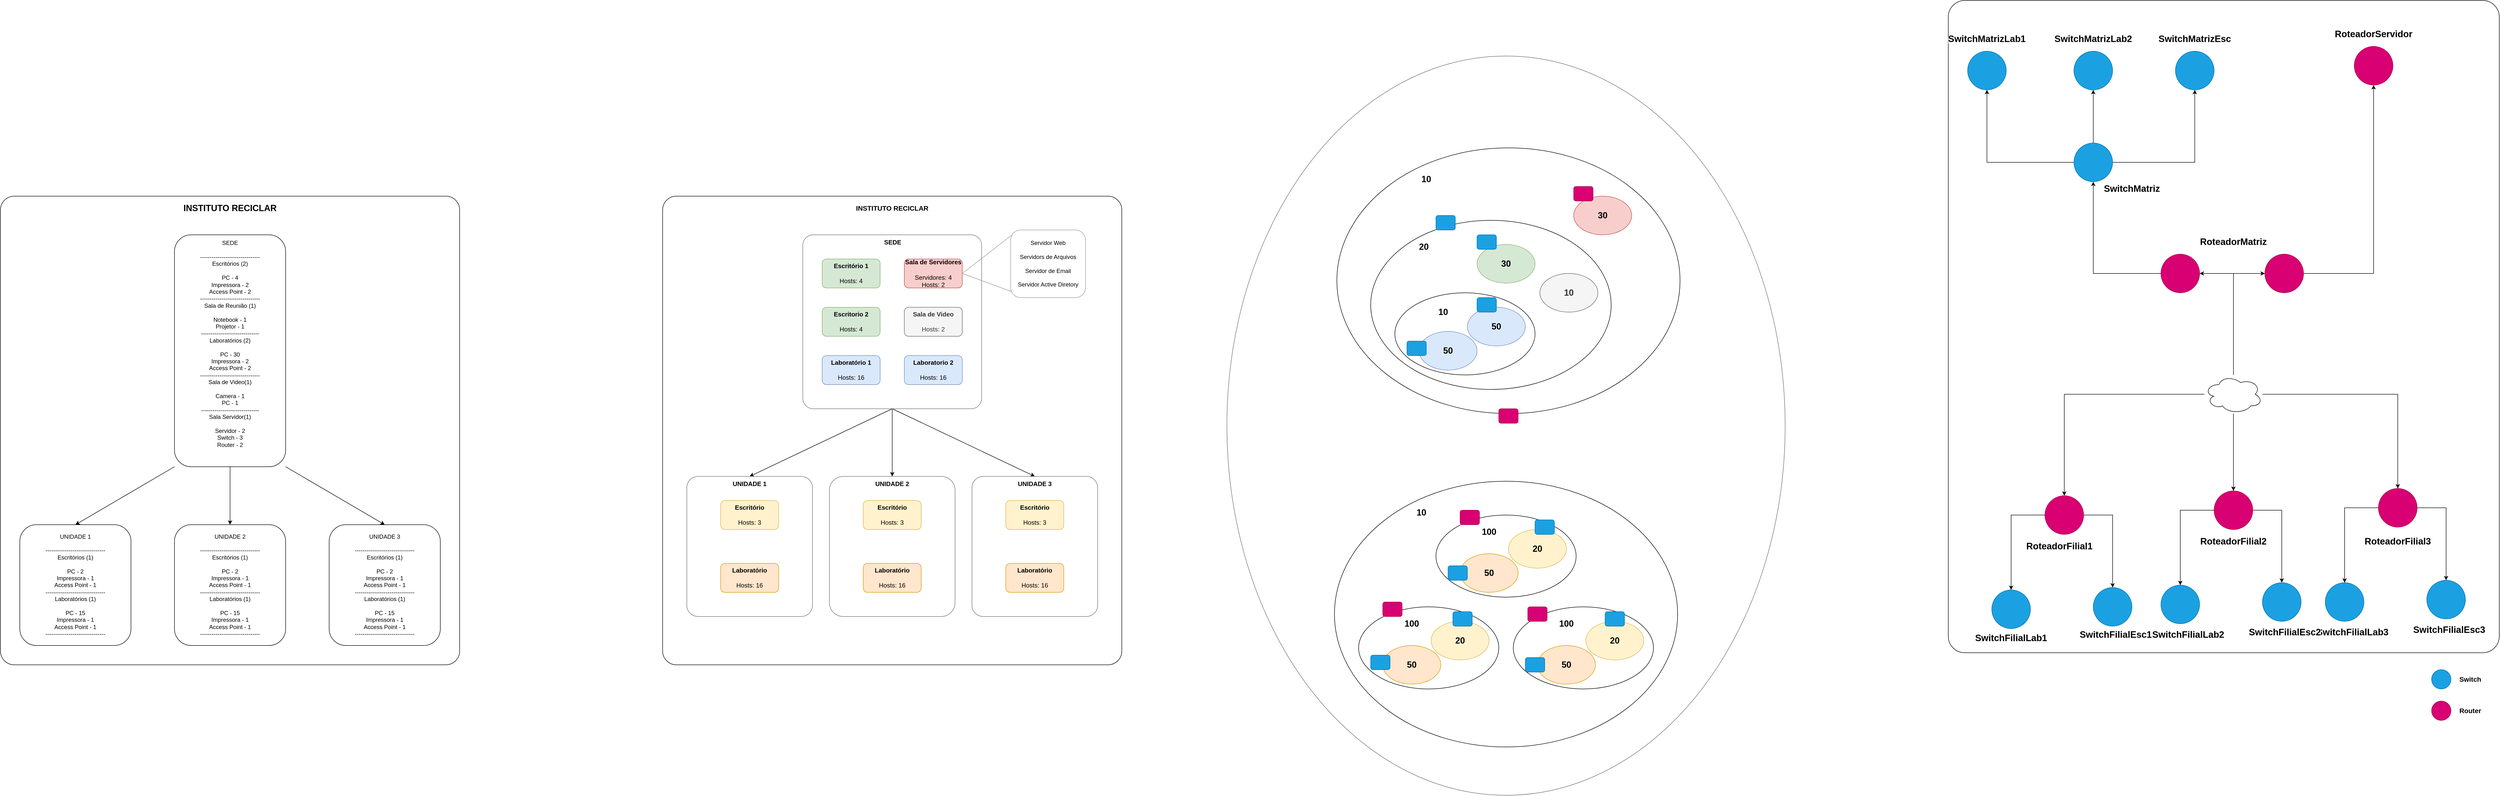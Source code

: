 <mxfile version="24.0.0" type="github">
  <diagram name="Page-1" id="ydfIUNK_gMVmEbcDhQVD">
    <mxGraphModel dx="2830" dy="2940" grid="1" gridSize="10" guides="1" tooltips="1" connect="1" arrows="1" fold="1" page="1" pageScale="1" pageWidth="850" pageHeight="1100" math="0" shadow="0">
      <root>
        <mxCell id="0" />
        <mxCell id="1" parent="0" />
        <mxCell id="fxwuEi95QCL5PJLkfZy1-147" value="" style="rounded=1;whiteSpace=wrap;html=1;gradientColor=default;fillColor=none;arcSize=3;glass=0;shadow=0;fontSize=13;" parent="1" vertex="1">
          <mxGeometry x="3980" y="-685" width="1140" height="1350" as="geometry" />
        </mxCell>
        <mxCell id="fxwuEi95QCL5PJLkfZy1-62" value="" style="ellipse;whiteSpace=wrap;html=1;fillColor=none;strokeColor=#737373;" parent="1" vertex="1">
          <mxGeometry x="2487.5" y="-570" width="1155" height="1530" as="geometry" />
        </mxCell>
        <mxCell id="fxwuEi95QCL5PJLkfZy1-61" value="" style="ellipse;whiteSpace=wrap;html=1;fillColor=none;" parent="1" vertex="1">
          <mxGeometry x="2715" y="-380" width="710" height="550" as="geometry" />
        </mxCell>
        <mxCell id="fxwuEi95QCL5PJLkfZy1-58" value="" style="ellipse;whiteSpace=wrap;html=1;fillColor=none;" parent="1" vertex="1">
          <mxGeometry x="2785" y="-230" width="497.5" height="350" as="geometry" />
        </mxCell>
        <mxCell id="fxwuEi95QCL5PJLkfZy1-45" value="" style="ellipse;whiteSpace=wrap;html=1;fillColor=none;" parent="1" vertex="1">
          <mxGeometry x="2710" y="310" width="710" height="550" as="geometry" />
        </mxCell>
        <mxCell id="fxwuEi95QCL5PJLkfZy1-9" value="" style="rounded=1;whiteSpace=wrap;html=1;gradientColor=default;fillColor=none;arcSize=3;glass=0;shadow=0;fontSize=13;" parent="1" vertex="1">
          <mxGeometry x="1320" y="-280" width="950" height="970" as="geometry" />
        </mxCell>
        <mxCell id="fxwuEi95QCL5PJLkfZy1-30" style="rounded=0;orthogonalLoop=1;jettySize=auto;html=1;entryX=0.5;entryY=0;entryDx=0;entryDy=0;exitX=0.5;exitY=1;exitDx=0;exitDy=0;fontSize=13;" parent="1" source="fxwuEi95QCL5PJLkfZy1-7" target="fxwuEi95QCL5PJLkfZy1-18" edge="1">
          <mxGeometry relative="1" as="geometry" />
        </mxCell>
        <mxCell id="fxwuEi95QCL5PJLkfZy1-31" style="edgeStyle=orthogonalEdgeStyle;rounded=0;orthogonalLoop=1;jettySize=auto;html=1;exitX=0.5;exitY=1;exitDx=0;exitDy=0;entryX=0.5;entryY=0;entryDx=0;entryDy=0;fontSize=13;" parent="1" source="fxwuEi95QCL5PJLkfZy1-7" target="fxwuEi95QCL5PJLkfZy1-22" edge="1">
          <mxGeometry relative="1" as="geometry" />
        </mxCell>
        <mxCell id="fxwuEi95QCL5PJLkfZy1-32" style="rounded=0;orthogonalLoop=1;jettySize=auto;html=1;exitX=0.5;exitY=1;exitDx=0;exitDy=0;entryX=0.5;entryY=0;entryDx=0;entryDy=0;fontSize=13;" parent="1" source="fxwuEi95QCL5PJLkfZy1-7" target="fxwuEi95QCL5PJLkfZy1-26" edge="1">
          <mxGeometry relative="1" as="geometry" />
        </mxCell>
        <mxCell id="fxwuEi95QCL5PJLkfZy1-7" value="" style="rounded=1;whiteSpace=wrap;html=1;fontSize=13;arcSize=6;strokeColor=#737373;" parent="1" vertex="1">
          <mxGeometry x="1610" y="-200" width="370" height="360" as="geometry" />
        </mxCell>
        <mxCell id="63vsSF0owmm6zfgYTDCI-8" value="" style="rounded=1;whiteSpace=wrap;html=1;gradientColor=default;fillColor=none;arcSize=3;" parent="1" vertex="1">
          <mxGeometry x="-50" y="-280" width="950" height="970" as="geometry" />
        </mxCell>
        <mxCell id="63vsSF0owmm6zfgYTDCI-5" style="rounded=0;orthogonalLoop=1;jettySize=auto;html=1;exitX=0;exitY=1;exitDx=0;exitDy=0;entryX=0.5;entryY=0;entryDx=0;entryDy=0;" parent="1" source="63vsSF0owmm6zfgYTDCI-1" target="63vsSF0owmm6zfgYTDCI-2" edge="1">
          <mxGeometry relative="1" as="geometry" />
        </mxCell>
        <mxCell id="63vsSF0owmm6zfgYTDCI-6" style="edgeStyle=orthogonalEdgeStyle;rounded=0;orthogonalLoop=1;jettySize=auto;html=1;exitX=0.5;exitY=1;exitDx=0;exitDy=0;" parent="1" source="63vsSF0owmm6zfgYTDCI-1" target="63vsSF0owmm6zfgYTDCI-4" edge="1">
          <mxGeometry relative="1" as="geometry" />
        </mxCell>
        <mxCell id="63vsSF0owmm6zfgYTDCI-7" style="rounded=0;orthogonalLoop=1;jettySize=auto;html=1;exitX=1;exitY=1;exitDx=0;exitDy=0;entryX=0.5;entryY=0;entryDx=0;entryDy=0;" parent="1" source="63vsSF0owmm6zfgYTDCI-1" target="63vsSF0owmm6zfgYTDCI-3" edge="1">
          <mxGeometry relative="1" as="geometry" />
        </mxCell>
        <mxCell id="63vsSF0owmm6zfgYTDCI-1" value="SEDE&lt;br&gt;&lt;div&gt;&lt;br&gt;&lt;/div&gt;&lt;div&gt;-------------------------------&lt;/div&gt;&lt;div&gt;&lt;span style=&quot;background-color: initial;&quot;&gt;Escritórios (2)&lt;/span&gt;&lt;br&gt;&lt;/div&gt;&lt;div&gt;&lt;br&gt;&lt;/div&gt;&lt;div&gt;PC - 4&lt;/div&gt;&lt;div&gt;Impressora - 2&lt;/div&gt;&lt;div&gt;Access Point - 2&lt;/div&gt;&lt;div&gt;&lt;span style=&quot;background-color: initial;&quot;&gt;-------------------------------&lt;/span&gt;&lt;br&gt;&lt;/div&gt;&lt;div&gt;&lt;span style=&quot;background-color: initial;&quot;&gt;Sala de Reunião (1)&lt;/span&gt;&lt;/div&gt;&lt;div&gt;&lt;span style=&quot;background-color: initial;&quot;&gt;&lt;br&gt;&lt;/span&gt;&lt;/div&gt;&lt;div&gt;&lt;span style=&quot;background-color: initial;&quot;&gt;Notebook - 1&lt;/span&gt;&lt;/div&gt;&lt;div&gt;Projetor - 1&lt;/div&gt;&lt;div&gt;------------------------------&lt;/div&gt;&lt;div&gt;Laboratórios (2)&lt;/div&gt;&lt;div&gt;&lt;br&gt;&lt;/div&gt;&lt;div&gt;PC - 30&lt;/div&gt;&lt;div&gt;Impressora - 2&lt;/div&gt;&lt;div&gt;Access Point - 2&lt;/div&gt;&lt;div&gt;-------------------------------&lt;/div&gt;&lt;div&gt;Sala de Video(1)&lt;/div&gt;&lt;div&gt;&lt;br&gt;&lt;/div&gt;&lt;div&gt;Camera - 1&lt;/div&gt;&lt;div&gt;PC - 1&lt;/div&gt;&lt;div&gt;------------------------------&lt;/div&gt;&lt;div&gt;Sala Servidor(1)&lt;/div&gt;&lt;div&gt;&lt;br&gt;&lt;/div&gt;&lt;div&gt;Servidor - 2&lt;/div&gt;&lt;div&gt;Switch - 3&lt;/div&gt;&lt;div&gt;Router - 2&lt;/div&gt;&lt;div&gt;&lt;br&gt;&lt;/div&gt;&lt;div&gt;&lt;br&gt;&lt;/div&gt;" style="rounded=1;whiteSpace=wrap;html=1;" parent="1" vertex="1">
          <mxGeometry x="310" y="-200" width="230" height="480" as="geometry" />
        </mxCell>
        <mxCell id="63vsSF0owmm6zfgYTDCI-2" value="UNIDADE 1&lt;br style=&quot;border-color: var(--border-color);&quot;&gt;&lt;div style=&quot;border-color: var(--border-color);&quot;&gt;&lt;br style=&quot;border-color: var(--border-color);&quot;&gt;&lt;/div&gt;&lt;div style=&quot;border-color: var(--border-color);&quot;&gt;-------------------------------&lt;/div&gt;&lt;div style=&quot;border-color: var(--border-color);&quot;&gt;Escritórios (1)&lt;br style=&quot;border-color: var(--border-color);&quot;&gt;&lt;/div&gt;&lt;div style=&quot;border-color: var(--border-color);&quot;&gt;&lt;br style=&quot;border-color: var(--border-color);&quot;&gt;&lt;/div&gt;&lt;div style=&quot;border-color: var(--border-color);&quot;&gt;PC - 2&lt;/div&gt;&lt;div style=&quot;border-color: var(--border-color);&quot;&gt;Impressora - 1&lt;/div&gt;&lt;div style=&quot;border-color: var(--border-color);&quot;&gt;Access Point - 1&lt;/div&gt;&lt;div style=&quot;border-color: var(--border-color);&quot;&gt;&lt;span style=&quot;border-color: var(--border-color); background-color: initial;&quot;&gt;-------------------------------&lt;/span&gt;&lt;br style=&quot;border-color: var(--border-color);&quot;&gt;&lt;/div&gt;&lt;div style=&quot;border-color: var(--border-color);&quot;&gt;Laboratórios (1)&lt;/div&gt;&lt;div style=&quot;border-color: var(--border-color);&quot;&gt;&lt;br style=&quot;border-color: var(--border-color);&quot;&gt;&lt;/div&gt;&lt;div style=&quot;border-color: var(--border-color);&quot;&gt;PC - 15&lt;/div&gt;&lt;div style=&quot;border-color: var(--border-color);&quot;&gt;Impressora - 1&lt;/div&gt;&lt;div style=&quot;border-color: var(--border-color);&quot;&gt;Access Point - 1&lt;/div&gt;&lt;div style=&quot;border-color: var(--border-color);&quot;&gt;-------------------------------&lt;/div&gt;" style="rounded=1;whiteSpace=wrap;html=1;" parent="1" vertex="1">
          <mxGeometry x="-10" y="400" width="230" height="250" as="geometry" />
        </mxCell>
        <mxCell id="63vsSF0owmm6zfgYTDCI-3" value="UNIDADE 3&lt;br style=&quot;border-color: var(--border-color);&quot;&gt;&lt;div style=&quot;border-color: var(--border-color);&quot;&gt;&lt;br style=&quot;border-color: var(--border-color);&quot;&gt;&lt;/div&gt;&lt;div style=&quot;border-color: var(--border-color);&quot;&gt;-------------------------------&lt;/div&gt;&lt;div style=&quot;border-color: var(--border-color);&quot;&gt;Escritórios (1)&lt;br style=&quot;border-color: var(--border-color);&quot;&gt;&lt;/div&gt;&lt;div style=&quot;border-color: var(--border-color);&quot;&gt;&lt;br style=&quot;border-color: var(--border-color);&quot;&gt;&lt;/div&gt;&lt;div style=&quot;border-color: var(--border-color);&quot;&gt;PC - 2&lt;/div&gt;&lt;div style=&quot;border-color: var(--border-color);&quot;&gt;Impressora - 1&lt;/div&gt;&lt;div style=&quot;border-color: var(--border-color);&quot;&gt;Access Point - 1&lt;/div&gt;&lt;div style=&quot;border-color: var(--border-color);&quot;&gt;-------------------------------&lt;br style=&quot;border-color: var(--border-color);&quot;&gt;&lt;/div&gt;&lt;div style=&quot;border-color: var(--border-color);&quot;&gt;Laboratórios (1)&lt;/div&gt;&lt;div style=&quot;border-color: var(--border-color);&quot;&gt;&lt;br style=&quot;border-color: var(--border-color);&quot;&gt;&lt;/div&gt;&lt;div style=&quot;border-color: var(--border-color);&quot;&gt;PC - 15&lt;/div&gt;&lt;div style=&quot;border-color: var(--border-color);&quot;&gt;Impressora - 1&lt;/div&gt;&lt;div style=&quot;border-color: var(--border-color);&quot;&gt;Access Point - 1&lt;/div&gt;&lt;div style=&quot;border-color: var(--border-color);&quot;&gt;-------------------------------&lt;/div&gt;" style="rounded=1;whiteSpace=wrap;html=1;" parent="1" vertex="1">
          <mxGeometry x="630" y="400" width="230" height="250" as="geometry" />
        </mxCell>
        <mxCell id="63vsSF0owmm6zfgYTDCI-4" value="UNIDADE 2&lt;br style=&quot;border-color: var(--border-color);&quot;&gt;&lt;div style=&quot;border-color: var(--border-color);&quot;&gt;&lt;br style=&quot;border-color: var(--border-color);&quot;&gt;&lt;/div&gt;&lt;div style=&quot;border-color: var(--border-color);&quot;&gt;-------------------------------&lt;/div&gt;&lt;div style=&quot;border-color: var(--border-color);&quot;&gt;Escritórios (1)&lt;br style=&quot;border-color: var(--border-color);&quot;&gt;&lt;/div&gt;&lt;div style=&quot;border-color: var(--border-color);&quot;&gt;&lt;br style=&quot;border-color: var(--border-color);&quot;&gt;&lt;/div&gt;&lt;div style=&quot;border-color: var(--border-color);&quot;&gt;PC - 2&lt;/div&gt;&lt;div style=&quot;border-color: var(--border-color);&quot;&gt;Impressora - 1&lt;/div&gt;&lt;div style=&quot;border-color: var(--border-color);&quot;&gt;Access Point - 1&lt;/div&gt;&lt;div style=&quot;border-color: var(--border-color);&quot;&gt;-------------------------------&lt;br style=&quot;border-color: var(--border-color);&quot;&gt;&lt;/div&gt;&lt;div style=&quot;border-color: var(--border-color);&quot;&gt;Laboratórios (1)&lt;/div&gt;&lt;div style=&quot;border-color: var(--border-color);&quot;&gt;&lt;br style=&quot;border-color: var(--border-color);&quot;&gt;&lt;/div&gt;&lt;div style=&quot;border-color: var(--border-color);&quot;&gt;PC - 15&lt;/div&gt;&lt;div style=&quot;border-color: var(--border-color);&quot;&gt;Impressora - 1&lt;/div&gt;&lt;div style=&quot;border-color: var(--border-color);&quot;&gt;Access Point - 1&lt;/div&gt;&lt;div style=&quot;border-color: var(--border-color);&quot;&gt;-------------------------------&lt;/div&gt;" style="rounded=1;whiteSpace=wrap;html=1;" parent="1" vertex="1">
          <mxGeometry x="310" y="400" width="230" height="250" as="geometry" />
        </mxCell>
        <mxCell id="63vsSF0owmm6zfgYTDCI-9" value="&lt;b&gt;&lt;font style=&quot;font-size: 18px;&quot;&gt;INSTITUTO RECICLAR&lt;/font&gt;&lt;/b&gt;" style="text;html=1;align=center;verticalAlign=middle;whiteSpace=wrap;rounded=0;" parent="1" vertex="1">
          <mxGeometry x="165" y="-270" width="520" height="30" as="geometry" />
        </mxCell>
        <mxCell id="fxwuEi95QCL5PJLkfZy1-1" value="&lt;b style=&quot;font-size: 13px;&quot;&gt;Escritório 1&lt;br style=&quot;font-size: 13px;&quot;&gt;&lt;/b&gt;&lt;br style=&quot;font-size: 13px;&quot;&gt;Hosts: 4" style="rounded=1;whiteSpace=wrap;html=1;fillColor=#d5e8d4;strokeColor=#82b366;fontSize=13;" parent="1" vertex="1">
          <mxGeometry x="1650" y="-150" width="120" height="60" as="geometry" />
        </mxCell>
        <mxCell id="fxwuEi95QCL5PJLkfZy1-2" value="&lt;b style=&quot;font-size: 13px;&quot;&gt;Escritorio 2&lt;br style=&quot;font-size: 13px;&quot;&gt;&lt;/b&gt;&lt;br style=&quot;font-size: 13px;&quot;&gt;Hosts: 4" style="rounded=1;whiteSpace=wrap;html=1;fillColor=#d5e8d4;strokeColor=#82b366;fontSize=13;" parent="1" vertex="1">
          <mxGeometry x="1650" y="-50" width="120" height="60" as="geometry" />
        </mxCell>
        <mxCell id="fxwuEi95QCL5PJLkfZy1-3" value="&lt;b style=&quot;font-size: 13px;&quot;&gt;Laboratório 1&lt;br style=&quot;font-size: 13px;&quot;&gt;&lt;/b&gt;&lt;br style=&quot;font-size: 13px;&quot;&gt;Hosts: 16" style="rounded=1;whiteSpace=wrap;html=1;fillColor=#dae8fc;strokeColor=#6c8ebf;fontSize=13;" parent="1" vertex="1">
          <mxGeometry x="1650" y="50" width="120" height="60" as="geometry" />
        </mxCell>
        <mxCell id="fxwuEi95QCL5PJLkfZy1-4" value="&lt;b style=&quot;font-size: 13px;&quot;&gt;Laboratorio 2&lt;br style=&quot;font-size: 13px;&quot;&gt;&lt;/b&gt;&lt;br style=&quot;font-size: 13px;&quot;&gt;Hosts: 16" style="rounded=1;whiteSpace=wrap;html=1;fillColor=#dae8fc;strokeColor=#6c8ebf;fontSize=13;" parent="1" vertex="1">
          <mxGeometry x="1820" y="50" width="120" height="60" as="geometry" />
        </mxCell>
        <mxCell id="fxwuEi95QCL5PJLkfZy1-5" value="&lt;b style=&quot;font-size: 13px;&quot;&gt;Sala de Video&lt;br style=&quot;font-size: 13px;&quot;&gt;&lt;/b&gt;&lt;br style=&quot;font-size: 13px;&quot;&gt;Hosts: 2" style="rounded=1;whiteSpace=wrap;html=1;fillColor=#f5f5f5;fontColor=#333333;strokeColor=#666666;fontSize=13;" parent="1" vertex="1">
          <mxGeometry x="1820" y="-50" width="120" height="60" as="geometry" />
        </mxCell>
        <mxCell id="fxwuEi95QCL5PJLkfZy1-6" value="&lt;b style=&quot;font-size: 13px;&quot;&gt;Sala de Servidores&lt;br style=&quot;font-size: 13px;&quot;&gt;&lt;/b&gt;&lt;br style=&quot;font-size: 13px;&quot;&gt;Servidores: 4&lt;br style=&quot;font-size: 13px;&quot;&gt;Hosts: 2" style="rounded=1;whiteSpace=wrap;html=1;fillColor=#f8cecc;strokeColor=#b85450;fontSize=13;" parent="1" vertex="1">
          <mxGeometry x="1820" y="-150" width="120" height="60" as="geometry" />
        </mxCell>
        <mxCell id="fxwuEi95QCL5PJLkfZy1-8" value="&lt;b style=&quot;font-size: 13px;&quot;&gt;&lt;font style=&quot;font-size: 13px;&quot;&gt;SEDE&lt;/font&gt;&lt;/b&gt;" style="text;html=1;align=center;verticalAlign=middle;whiteSpace=wrap;rounded=0;fontSize=13;" parent="1" vertex="1">
          <mxGeometry x="1691" y="-200" width="210" height="30" as="geometry" />
        </mxCell>
        <mxCell id="fxwuEi95QCL5PJLkfZy1-10" value="&lt;b style=&quot;&quot;&gt;&lt;font style=&quot;font-size: 14px;&quot;&gt;INSTITUTO RECICLAR&lt;/font&gt;&lt;/b&gt;" style="text;html=1;align=center;verticalAlign=middle;whiteSpace=wrap;rounded=0;fontSize=13;" parent="1" vertex="1">
          <mxGeometry x="1535" y="-270" width="520" height="30" as="geometry" />
        </mxCell>
        <mxCell id="fxwuEi95QCL5PJLkfZy1-11" value="" style="rounded=1;whiteSpace=wrap;html=1;fontSize=13;arcSize=9;strokeColor=#737373;" parent="1" vertex="1">
          <mxGeometry x="1370" y="300" width="260" height="290" as="geometry" />
        </mxCell>
        <mxCell id="fxwuEi95QCL5PJLkfZy1-12" value="&lt;b style=&quot;font-size: 13px;&quot;&gt;Escritório&lt;br style=&quot;font-size: 13px;&quot;&gt;&lt;/b&gt;&lt;br style=&quot;font-size: 13px;&quot;&gt;Hosts: 3" style="rounded=1;whiteSpace=wrap;html=1;fillColor=#fff2cc;strokeColor=#d6b656;fontSize=13;" parent="1" vertex="1">
          <mxGeometry x="1440" y="350" width="120" height="60" as="geometry" />
        </mxCell>
        <mxCell id="fxwuEi95QCL5PJLkfZy1-14" value="&lt;b style=&quot;font-size: 13px;&quot;&gt;Laboratório&lt;br style=&quot;font-size: 13px;&quot;&gt;&lt;/b&gt;&lt;br style=&quot;font-size: 13px;&quot;&gt;Hosts: 16" style="rounded=1;whiteSpace=wrap;html=1;fillColor=#ffe6cc;strokeColor=#d79b00;fontSize=13;" parent="1" vertex="1">
          <mxGeometry x="1440" y="480" width="120" height="60" as="geometry" />
        </mxCell>
        <mxCell id="fxwuEi95QCL5PJLkfZy1-18" value="&lt;b style=&quot;font-size: 13px;&quot;&gt;&lt;font style=&quot;font-size: 13px;&quot;&gt;UNIDADE 1&lt;/font&gt;&lt;/b&gt;" style="text;html=1;align=center;verticalAlign=middle;whiteSpace=wrap;rounded=0;fontSize=13;" parent="1" vertex="1">
          <mxGeometry x="1395" y="300" width="210" height="30" as="geometry" />
        </mxCell>
        <mxCell id="fxwuEi95QCL5PJLkfZy1-19" value="" style="rounded=1;whiteSpace=wrap;html=1;fontSize=13;arcSize=11;strokeColor=#737373;" parent="1" vertex="1">
          <mxGeometry x="1665" y="300" width="260" height="290" as="geometry" />
        </mxCell>
        <mxCell id="fxwuEi95QCL5PJLkfZy1-20" value="&lt;b style=&quot;font-size: 13px;&quot;&gt;Escritório&lt;br style=&quot;font-size: 13px;&quot;&gt;&lt;/b&gt;&lt;br style=&quot;font-size: 13px;&quot;&gt;Hosts: 3" style="rounded=1;whiteSpace=wrap;html=1;fillColor=#fff2cc;strokeColor=#d6b656;fontSize=13;" parent="1" vertex="1">
          <mxGeometry x="1735" y="350" width="120" height="60" as="geometry" />
        </mxCell>
        <mxCell id="fxwuEi95QCL5PJLkfZy1-21" value="&lt;b style=&quot;font-size: 13px;&quot;&gt;Laboratório&lt;br style=&quot;font-size: 13px;&quot;&gt;&lt;/b&gt;&lt;br style=&quot;font-size: 13px;&quot;&gt;Hosts: 16" style="rounded=1;whiteSpace=wrap;html=1;fillColor=#ffe6cc;strokeColor=#d79b00;fontSize=13;" parent="1" vertex="1">
          <mxGeometry x="1735" y="480" width="120" height="60" as="geometry" />
        </mxCell>
        <mxCell id="fxwuEi95QCL5PJLkfZy1-22" value="&lt;b style=&quot;font-size: 13px;&quot;&gt;&lt;font style=&quot;font-size: 13px;&quot;&gt;UNIDADE 2&lt;/font&gt;&lt;/b&gt;" style="text;html=1;align=center;verticalAlign=middle;whiteSpace=wrap;rounded=0;fontSize=13;" parent="1" vertex="1">
          <mxGeometry x="1690" y="300" width="210" height="30" as="geometry" />
        </mxCell>
        <mxCell id="fxwuEi95QCL5PJLkfZy1-23" value="" style="rounded=1;whiteSpace=wrap;html=1;fontSize=13;arcSize=9;strokeColor=#737373;" parent="1" vertex="1">
          <mxGeometry x="1960" y="300" width="260" height="290" as="geometry" />
        </mxCell>
        <mxCell id="fxwuEi95QCL5PJLkfZy1-24" value="&lt;b style=&quot;font-size: 13px;&quot;&gt;Escritório&lt;br style=&quot;font-size: 13px;&quot;&gt;&lt;/b&gt;&lt;br style=&quot;font-size: 13px;&quot;&gt;Hosts: 3" style="rounded=1;whiteSpace=wrap;html=1;fillColor=#fff2cc;strokeColor=#d6b656;fontSize=13;" parent="1" vertex="1">
          <mxGeometry x="2030" y="350" width="120" height="60" as="geometry" />
        </mxCell>
        <mxCell id="fxwuEi95QCL5PJLkfZy1-25" value="&lt;b style=&quot;font-size: 13px;&quot;&gt;Laboratório&lt;br style=&quot;font-size: 13px;&quot;&gt;&lt;/b&gt;&lt;br style=&quot;font-size: 13px;&quot;&gt;Hosts: 16" style="rounded=1;whiteSpace=wrap;html=1;fillColor=#ffe6cc;strokeColor=#d79b00;fontSize=13;" parent="1" vertex="1">
          <mxGeometry x="2030" y="480" width="120" height="60" as="geometry" />
        </mxCell>
        <mxCell id="fxwuEi95QCL5PJLkfZy1-26" value="&lt;b style=&quot;font-size: 13px;&quot;&gt;&lt;font style=&quot;font-size: 13px;&quot;&gt;UNIDADE 3&lt;/font&gt;&lt;/b&gt;" style="text;html=1;align=center;verticalAlign=middle;whiteSpace=wrap;rounded=0;fontSize=13;" parent="1" vertex="1">
          <mxGeometry x="1985" y="300" width="210" height="30" as="geometry" />
        </mxCell>
        <mxCell id="fxwuEi95QCL5PJLkfZy1-34" value="" style="ellipse;whiteSpace=wrap;html=1;fillColor=none;" parent="1" vertex="1">
          <mxGeometry x="2920" y="380" width="290" height="170" as="geometry" />
        </mxCell>
        <mxCell id="fxwuEi95QCL5PJLkfZy1-33" value="&lt;font style=&quot;font-size: 18px;&quot;&gt;&lt;b&gt;50&lt;/b&gt;&lt;/font&gt;" style="ellipse;whiteSpace=wrap;html=1;fillColor=#ffe6cc;strokeColor=#d79b00;" parent="1" vertex="1">
          <mxGeometry x="2970" y="460" width="120" height="80" as="geometry" />
        </mxCell>
        <mxCell id="fxwuEi95QCL5PJLkfZy1-35" value="&lt;font style=&quot;font-size: 18px;&quot;&gt;&lt;b&gt;20&lt;/b&gt;&lt;/font&gt;" style="ellipse;whiteSpace=wrap;html=1;fillColor=#fff2cc;strokeColor=#d6b656;" parent="1" vertex="1">
          <mxGeometry x="3070" y="410" width="120" height="80" as="geometry" />
        </mxCell>
        <mxCell id="fxwuEi95QCL5PJLkfZy1-36" value="&lt;font style=&quot;font-size: 18px;&quot;&gt;&lt;b&gt;100&lt;/b&gt;&lt;/font&gt;" style="text;html=1;align=center;verticalAlign=middle;whiteSpace=wrap;rounded=0;" parent="1" vertex="1">
          <mxGeometry x="3000" y="400" width="60" height="30" as="geometry" />
        </mxCell>
        <mxCell id="fxwuEi95QCL5PJLkfZy1-37" value="" style="ellipse;whiteSpace=wrap;html=1;fillColor=none;" parent="1" vertex="1">
          <mxGeometry x="2760" y="570" width="290" height="170" as="geometry" />
        </mxCell>
        <mxCell id="fxwuEi95QCL5PJLkfZy1-38" value="&lt;font style=&quot;font-size: 18px;&quot;&gt;&lt;b&gt;50&lt;/b&gt;&lt;/font&gt;" style="ellipse;whiteSpace=wrap;html=1;fillColor=#ffe6cc;strokeColor=#d79b00;" parent="1" vertex="1">
          <mxGeometry x="2810" y="650" width="120" height="80" as="geometry" />
        </mxCell>
        <mxCell id="fxwuEi95QCL5PJLkfZy1-39" value="&lt;b&gt;&lt;font style=&quot;font-size: 18px;&quot;&gt;20&lt;/font&gt;&lt;/b&gt;" style="ellipse;whiteSpace=wrap;html=1;fillColor=#fff2cc;strokeColor=#d6b656;" parent="1" vertex="1">
          <mxGeometry x="2910" y="600" width="120" height="80" as="geometry" />
        </mxCell>
        <mxCell id="fxwuEi95QCL5PJLkfZy1-40" value="&lt;font style=&quot;font-size: 18px;&quot;&gt;&lt;b&gt;100&lt;/b&gt;&lt;/font&gt;" style="text;html=1;align=center;verticalAlign=middle;whiteSpace=wrap;rounded=0;" parent="1" vertex="1">
          <mxGeometry x="2840" y="590" width="60" height="30" as="geometry" />
        </mxCell>
        <mxCell id="fxwuEi95QCL5PJLkfZy1-41" value="" style="ellipse;whiteSpace=wrap;html=1;fillColor=none;" parent="1" vertex="1">
          <mxGeometry x="3080" y="570" width="290" height="170" as="geometry" />
        </mxCell>
        <mxCell id="fxwuEi95QCL5PJLkfZy1-42" value="&lt;font style=&quot;font-size: 18px;&quot;&gt;&lt;b&gt;50&lt;/b&gt;&lt;/font&gt;" style="ellipse;whiteSpace=wrap;html=1;fillColor=#ffe6cc;strokeColor=#d79b00;" parent="1" vertex="1">
          <mxGeometry x="3130" y="650" width="120" height="80" as="geometry" />
        </mxCell>
        <mxCell id="fxwuEi95QCL5PJLkfZy1-43" value="&lt;font style=&quot;font-size: 18px;&quot;&gt;&lt;b&gt;20&lt;/b&gt;&lt;/font&gt;" style="ellipse;whiteSpace=wrap;html=1;fillColor=#fff2cc;strokeColor=#d6b656;" parent="1" vertex="1">
          <mxGeometry x="3230" y="600" width="120" height="80" as="geometry" />
        </mxCell>
        <mxCell id="fxwuEi95QCL5PJLkfZy1-44" value="&lt;font style=&quot;font-size: 18px;&quot;&gt;&lt;b&gt;100&lt;/b&gt;&lt;/font&gt;" style="text;html=1;align=center;verticalAlign=middle;whiteSpace=wrap;rounded=0;" parent="1" vertex="1">
          <mxGeometry x="3160" y="590" width="60" height="30" as="geometry" />
        </mxCell>
        <mxCell id="fxwuEi95QCL5PJLkfZy1-46" value="&lt;font style=&quot;font-size: 18px;&quot;&gt;&lt;b&gt;10&lt;/b&gt;&lt;/font&gt;" style="text;html=1;align=center;verticalAlign=middle;whiteSpace=wrap;rounded=0;" parent="1" vertex="1">
          <mxGeometry x="2860" y="360" width="60" height="30" as="geometry" />
        </mxCell>
        <mxCell id="fxwuEi95QCL5PJLkfZy1-47" value="&lt;font style=&quot;font-size: 18px;&quot;&gt;&lt;b&gt;30&lt;/b&gt;&lt;/font&gt;" style="ellipse;whiteSpace=wrap;html=1;fillColor=#d5e8d4;strokeColor=#82b366;" parent="1" vertex="1">
          <mxGeometry x="3005" y="-180" width="120" height="80" as="geometry" />
        </mxCell>
        <mxCell id="fxwuEi95QCL5PJLkfZy1-50" value="&lt;font style=&quot;font-size: 18px;&quot;&gt;&lt;b&gt;10&lt;/b&gt;&lt;/font&gt;" style="ellipse;whiteSpace=wrap;html=1;fillColor=#f5f5f5;fontColor=#333333;strokeColor=#666666;" parent="1" vertex="1">
          <mxGeometry x="3135" y="-120" width="120" height="80" as="geometry" />
        </mxCell>
        <mxCell id="fxwuEi95QCL5PJLkfZy1-51" value="&lt;font style=&quot;font-size: 18px;&quot;&gt;&lt;b&gt;30&lt;/b&gt;&lt;/font&gt;" style="ellipse;whiteSpace=wrap;html=1;fillColor=#f8cecc;strokeColor=#b85450;" parent="1" vertex="1">
          <mxGeometry x="3205" y="-280" width="120" height="80" as="geometry" />
        </mxCell>
        <mxCell id="fxwuEi95QCL5PJLkfZy1-54" value="" style="ellipse;whiteSpace=wrap;html=1;fillColor=none;" parent="1" vertex="1">
          <mxGeometry x="2835" y="-80" width="290" height="170" as="geometry" />
        </mxCell>
        <mxCell id="fxwuEi95QCL5PJLkfZy1-55" value="&lt;font style=&quot;font-size: 18px;&quot;&gt;&lt;b&gt;50&lt;/b&gt;&lt;/font&gt;" style="ellipse;whiteSpace=wrap;html=1;fillColor=#dae8fc;strokeColor=#6c8ebf;" parent="1" vertex="1">
          <mxGeometry x="2885" width="120" height="80" as="geometry" />
        </mxCell>
        <mxCell id="fxwuEi95QCL5PJLkfZy1-56" value="&lt;font style=&quot;font-size: 18px;&quot;&gt;&lt;b&gt;50&lt;/b&gt;&lt;/font&gt;" style="ellipse;whiteSpace=wrap;html=1;fillColor=#dae8fc;strokeColor=#6c8ebf;" parent="1" vertex="1">
          <mxGeometry x="2985" y="-50" width="120" height="80" as="geometry" />
        </mxCell>
        <mxCell id="fxwuEi95QCL5PJLkfZy1-57" value="&lt;font style=&quot;font-size: 18px;&quot;&gt;&lt;b&gt;10&lt;/b&gt;&lt;/font&gt;" style="text;html=1;align=center;verticalAlign=middle;whiteSpace=wrap;rounded=0;" parent="1" vertex="1">
          <mxGeometry x="2905" y="-55" width="60" height="30" as="geometry" />
        </mxCell>
        <mxCell id="fxwuEi95QCL5PJLkfZy1-59" value="&lt;font style=&quot;font-size: 18px;&quot;&gt;&lt;b&gt;20&lt;/b&gt;&lt;/font&gt;" style="text;html=1;align=center;verticalAlign=middle;whiteSpace=wrap;rounded=0;" parent="1" vertex="1">
          <mxGeometry x="2865" y="-190" width="60" height="30" as="geometry" />
        </mxCell>
        <mxCell id="fxwuEi95QCL5PJLkfZy1-63" value="&lt;font style=&quot;font-size: 18px;&quot;&gt;&lt;b&gt;10&lt;/b&gt;&lt;/font&gt;" style="text;html=1;align=center;verticalAlign=middle;whiteSpace=wrap;rounded=0;" parent="1" vertex="1">
          <mxGeometry x="2870" y="-330" width="60" height="30" as="geometry" />
        </mxCell>
        <mxCell id="fxwuEi95QCL5PJLkfZy1-80" value="Servidor Web&lt;br&gt;&lt;br&gt;Servidors de Arquivos&lt;br&gt;&lt;br&gt;Servidor de Email&lt;div&gt;&lt;br&gt;&lt;/div&gt;&lt;div&gt;Servidor Active Diretory&lt;/div&gt;" style="rounded=1;whiteSpace=wrap;html=1;fillColor=none;strokeColor=#9e9e9e;" parent="1" vertex="1">
          <mxGeometry x="2040" y="-210" width="155" height="140" as="geometry" />
        </mxCell>
        <mxCell id="fxwuEi95QCL5PJLkfZy1-81" value="" style="rounded=1;whiteSpace=wrap;html=1;fillColor=#d80073;fontColor=#ffffff;strokeColor=#A50040;" parent="1" vertex="1">
          <mxGeometry x="2810" y="560" width="40" height="30" as="geometry" />
        </mxCell>
        <mxCell id="fxwuEi95QCL5PJLkfZy1-84" value="" style="rounded=1;whiteSpace=wrap;html=1;fillColor=#d80073;fontColor=#ffffff;strokeColor=#A50040;" parent="1" vertex="1">
          <mxGeometry x="3110" y="570" width="40" height="30" as="geometry" />
        </mxCell>
        <mxCell id="fxwuEi95QCL5PJLkfZy1-87" value="" style="rounded=1;whiteSpace=wrap;html=1;fillColor=#d80073;fontColor=#ffffff;strokeColor=#A50040;" parent="1" vertex="1">
          <mxGeometry x="2970" y="370" width="40" height="30" as="geometry" />
        </mxCell>
        <mxCell id="fxwuEi95QCL5PJLkfZy1-90" value="" style="rounded=1;whiteSpace=wrap;html=1;fillColor=#1ba1e2;fontColor=#ffffff;strokeColor=#006EAF;" parent="1" vertex="1">
          <mxGeometry x="2785" y="670" width="40" height="30" as="geometry" />
        </mxCell>
        <mxCell id="fxwuEi95QCL5PJLkfZy1-91" value="" style="rounded=1;whiteSpace=wrap;html=1;fillColor=#1ba1e2;fontColor=#ffffff;strokeColor=#006EAF;" parent="1" vertex="1">
          <mxGeometry x="2955" y="580" width="40" height="30" as="geometry" />
        </mxCell>
        <mxCell id="fxwuEi95QCL5PJLkfZy1-92" value="" style="rounded=1;whiteSpace=wrap;html=1;fillColor=#1ba1e2;fontColor=#ffffff;strokeColor=#006EAF;" parent="1" vertex="1">
          <mxGeometry x="3105" y="675" width="40" height="30" as="geometry" />
        </mxCell>
        <mxCell id="fxwuEi95QCL5PJLkfZy1-93" value="" style="rounded=1;whiteSpace=wrap;html=1;fillColor=#1ba1e2;fontColor=#ffffff;strokeColor=#006EAF;" parent="1" vertex="1">
          <mxGeometry x="3270" y="580" width="40" height="30" as="geometry" />
        </mxCell>
        <mxCell id="fxwuEi95QCL5PJLkfZy1-94" value="" style="rounded=1;whiteSpace=wrap;html=1;fillColor=#1ba1e2;fontColor=#ffffff;strokeColor=#006EAF;" parent="1" vertex="1">
          <mxGeometry x="2945" y="485" width="40" height="30" as="geometry" />
        </mxCell>
        <mxCell id="fxwuEi95QCL5PJLkfZy1-95" value="" style="rounded=1;whiteSpace=wrap;html=1;fillColor=#1ba1e2;fontColor=#ffffff;strokeColor=#006EAF;" parent="1" vertex="1">
          <mxGeometry x="3125" y="390" width="40" height="30" as="geometry" />
        </mxCell>
        <mxCell id="fxwuEi95QCL5PJLkfZy1-96" value="" style="rounded=1;whiteSpace=wrap;html=1;fillColor=#d80073;fontColor=#ffffff;strokeColor=#A50040;" parent="1" vertex="1">
          <mxGeometry x="3050" y="160" width="40" height="30" as="geometry" />
        </mxCell>
        <mxCell id="fxwuEi95QCL5PJLkfZy1-99" value="" style="rounded=1;whiteSpace=wrap;html=1;fillColor=#1ba1e2;fontColor=#ffffff;strokeColor=#006EAF;" parent="1" vertex="1">
          <mxGeometry x="2860" y="20" width="40" height="30" as="geometry" />
        </mxCell>
        <mxCell id="fxwuEi95QCL5PJLkfZy1-100" value="" style="rounded=1;whiteSpace=wrap;html=1;fillColor=#1ba1e2;fontColor=#ffffff;strokeColor=#006EAF;" parent="1" vertex="1">
          <mxGeometry x="3005" y="-70" width="40" height="30" as="geometry" />
        </mxCell>
        <mxCell id="fxwuEi95QCL5PJLkfZy1-101" value="" style="rounded=1;whiteSpace=wrap;html=1;fillColor=#1ba1e2;fontColor=#ffffff;strokeColor=#006EAF;" parent="1" vertex="1">
          <mxGeometry x="3005" y="-200" width="40" height="30" as="geometry" />
        </mxCell>
        <mxCell id="fxwuEi95QCL5PJLkfZy1-102" value="" style="rounded=1;whiteSpace=wrap;html=1;fillColor=#d80073;fontColor=#ffffff;strokeColor=#A50040;" parent="1" vertex="1">
          <mxGeometry x="3205" y="-300" width="40" height="30" as="geometry" />
        </mxCell>
        <mxCell id="fxwuEi95QCL5PJLkfZy1-103" value="" style="rounded=1;whiteSpace=wrap;html=1;fillColor=#1ba1e2;fontColor=#ffffff;strokeColor=#006EAF;" parent="1" vertex="1">
          <mxGeometry x="2920" y="-240" width="40" height="30" as="geometry" />
        </mxCell>
        <mxCell id="fxwuEi95QCL5PJLkfZy1-112" style="edgeStyle=orthogonalEdgeStyle;rounded=0;orthogonalLoop=1;jettySize=auto;html=1;entryX=0.5;entryY=0;entryDx=0;entryDy=0;" parent="1" source="fxwuEi95QCL5PJLkfZy1-106" target="fxwuEi95QCL5PJLkfZy1-107" edge="1">
          <mxGeometry relative="1" as="geometry" />
        </mxCell>
        <mxCell id="fxwuEi95QCL5PJLkfZy1-113" style="edgeStyle=orthogonalEdgeStyle;rounded=0;orthogonalLoop=1;jettySize=auto;html=1;entryX=0.5;entryY=0;entryDx=0;entryDy=0;" parent="1" source="oNMFXW8xzhe--6NTKQjT-1" target="fxwuEi95QCL5PJLkfZy1-108" edge="1">
          <mxGeometry relative="1" as="geometry" />
        </mxCell>
        <mxCell id="oNMFXW8xzhe--6NTKQjT-3" style="edgeStyle=orthogonalEdgeStyle;rounded=0;orthogonalLoop=1;jettySize=auto;html=1;exitX=1;exitY=0.5;exitDx=0;exitDy=0;entryX=0;entryY=0.5;entryDx=0;entryDy=0;endArrow=classic;endFill=1;jumpStyle=none;curved=0;" edge="1" parent="1" source="fxwuEi95QCL5PJLkfZy1-106" target="oNMFXW8xzhe--6NTKQjT-1">
          <mxGeometry relative="1" as="geometry" />
        </mxCell>
        <mxCell id="fxwuEi95QCL5PJLkfZy1-106" value="" style="ellipse;whiteSpace=wrap;html=1;aspect=fixed;fillColor=#d80073;fontColor=#ffffff;strokeColor=#A50040;" parent="1" vertex="1">
          <mxGeometry x="4420" y="-160" width="80" height="80" as="geometry" />
        </mxCell>
        <mxCell id="fxwuEi95QCL5PJLkfZy1-114" style="edgeStyle=orthogonalEdgeStyle;rounded=0;orthogonalLoop=1;jettySize=auto;html=1;entryX=0.5;entryY=0;entryDx=0;entryDy=0;" parent="1" source="fxwuEi95QCL5PJLkfZy1-107" target="fxwuEi95QCL5PJLkfZy1-109" edge="1">
          <mxGeometry relative="1" as="geometry" />
        </mxCell>
        <mxCell id="fxwuEi95QCL5PJLkfZy1-115" style="edgeStyle=orthogonalEdgeStyle;rounded=0;orthogonalLoop=1;jettySize=auto;html=1;" parent="1" source="fxwuEi95QCL5PJLkfZy1-107" target="fxwuEi95QCL5PJLkfZy1-110" edge="1">
          <mxGeometry relative="1" as="geometry" />
        </mxCell>
        <mxCell id="fxwuEi95QCL5PJLkfZy1-116" style="edgeStyle=orthogonalEdgeStyle;rounded=0;orthogonalLoop=1;jettySize=auto;html=1;entryX=0.5;entryY=0;entryDx=0;entryDy=0;" parent="1" source="fxwuEi95QCL5PJLkfZy1-107" target="fxwuEi95QCL5PJLkfZy1-111" edge="1">
          <mxGeometry relative="1" as="geometry" />
        </mxCell>
        <mxCell id="fxwuEi95QCL5PJLkfZy1-107" value="" style="ellipse;whiteSpace=wrap;html=1;aspect=fixed;direction=west;fillColor=#1ba1e2;fontColor=#ffffff;strokeColor=#006EAF;" parent="1" vertex="1">
          <mxGeometry x="4240" y="-390" width="80" height="80" as="geometry" />
        </mxCell>
        <mxCell id="fxwuEi95QCL5PJLkfZy1-108" value="" style="ellipse;whiteSpace=wrap;html=1;aspect=fixed;fillColor=#d80073;strokeColor=#A50040;direction=west;fontColor=#ffffff;" parent="1" vertex="1">
          <mxGeometry x="4820" y="-590" width="80" height="80" as="geometry" />
        </mxCell>
        <mxCell id="fxwuEi95QCL5PJLkfZy1-109" value="" style="ellipse;whiteSpace=wrap;html=1;aspect=fixed;fillColor=#1ba1e2;strokeColor=#006EAF;direction=west;fontColor=#ffffff;" parent="1" vertex="1">
          <mxGeometry x="4020" y="-580" width="80" height="80" as="geometry" />
        </mxCell>
        <mxCell id="fxwuEi95QCL5PJLkfZy1-110" value="" style="ellipse;whiteSpace=wrap;html=1;aspect=fixed;fillColor=#1ba1e2;strokeColor=#006EAF;fontColor=#ffffff;" parent="1" vertex="1">
          <mxGeometry x="4240" y="-580" width="80" height="80" as="geometry" />
        </mxCell>
        <mxCell id="fxwuEi95QCL5PJLkfZy1-111" value="" style="ellipse;whiteSpace=wrap;html=1;aspect=fixed;fillColor=#1ba1e2;strokeColor=#006EAF;direction=west;fontColor=#ffffff;" parent="1" vertex="1">
          <mxGeometry x="4450" y="-580" width="80" height="80" as="geometry" />
        </mxCell>
        <mxCell id="fxwuEi95QCL5PJLkfZy1-138" style="edgeStyle=orthogonalEdgeStyle;rounded=0;orthogonalLoop=1;jettySize=auto;html=1;" parent="1" source="fxwuEi95QCL5PJLkfZy1-119" target="fxwuEi95QCL5PJLkfZy1-132" edge="1">
          <mxGeometry relative="1" as="geometry" />
        </mxCell>
        <mxCell id="fxwuEi95QCL5PJLkfZy1-139" style="edgeStyle=orthogonalEdgeStyle;rounded=0;orthogonalLoop=1;jettySize=auto;html=1;" parent="1" source="fxwuEi95QCL5PJLkfZy1-119" target="fxwuEi95QCL5PJLkfZy1-121" edge="1">
          <mxGeometry relative="1" as="geometry" />
        </mxCell>
        <mxCell id="fxwuEi95QCL5PJLkfZy1-140" style="edgeStyle=orthogonalEdgeStyle;rounded=0;orthogonalLoop=1;jettySize=auto;html=1;" parent="1" source="fxwuEi95QCL5PJLkfZy1-119" target="fxwuEi95QCL5PJLkfZy1-135" edge="1">
          <mxGeometry relative="1" as="geometry" />
        </mxCell>
        <mxCell id="oNMFXW8xzhe--6NTKQjT-8" style="edgeStyle=orthogonalEdgeStyle;rounded=0;orthogonalLoop=1;jettySize=auto;html=1;endArrow=none;endFill=0;" edge="1" parent="1" source="fxwuEi95QCL5PJLkfZy1-119">
          <mxGeometry relative="1" as="geometry">
            <mxPoint x="4570" y="-120" as="targetPoint" />
          </mxGeometry>
        </mxCell>
        <mxCell id="fxwuEi95QCL5PJLkfZy1-119" value="" style="ellipse;shape=cloud;whiteSpace=wrap;html=1;" parent="1" vertex="1">
          <mxGeometry x="4510" y="90" width="120" height="80" as="geometry" />
        </mxCell>
        <mxCell id="fxwuEi95QCL5PJLkfZy1-141" style="edgeStyle=orthogonalEdgeStyle;rounded=0;orthogonalLoop=1;jettySize=auto;html=1;entryX=0.5;entryY=0;entryDx=0;entryDy=0;" parent="1" source="fxwuEi95QCL5PJLkfZy1-121" target="fxwuEi95QCL5PJLkfZy1-124" edge="1">
          <mxGeometry relative="1" as="geometry" />
        </mxCell>
        <mxCell id="fxwuEi95QCL5PJLkfZy1-142" style="edgeStyle=orthogonalEdgeStyle;rounded=0;orthogonalLoop=1;jettySize=auto;html=1;entryX=0.5;entryY=0;entryDx=0;entryDy=0;" parent="1" source="fxwuEi95QCL5PJLkfZy1-121" target="fxwuEi95QCL5PJLkfZy1-125" edge="1">
          <mxGeometry relative="1" as="geometry" />
        </mxCell>
        <mxCell id="fxwuEi95QCL5PJLkfZy1-121" value="" style="ellipse;whiteSpace=wrap;html=1;aspect=fixed;fillColor=#d80073;fontColor=#ffffff;strokeColor=#A50040;" parent="1" vertex="1">
          <mxGeometry x="4180" y="340" width="80" height="80" as="geometry" />
        </mxCell>
        <mxCell id="fxwuEi95QCL5PJLkfZy1-124" value="" style="ellipse;whiteSpace=wrap;html=1;aspect=fixed;fillColor=#1ba1e2;fontColor=#ffffff;strokeColor=#006EAF;" parent="1" vertex="1">
          <mxGeometry x="4070" y="535" width="80" height="80" as="geometry" />
        </mxCell>
        <mxCell id="fxwuEi95QCL5PJLkfZy1-125" value="" style="ellipse;whiteSpace=wrap;html=1;aspect=fixed;fillColor=#1ba1e2;fontColor=#ffffff;strokeColor=#006EAF;" parent="1" vertex="1">
          <mxGeometry x="4280" y="530" width="80" height="80" as="geometry" />
        </mxCell>
        <mxCell id="fxwuEi95QCL5PJLkfZy1-143" style="edgeStyle=orthogonalEdgeStyle;rounded=0;orthogonalLoop=1;jettySize=auto;html=1;" parent="1" source="fxwuEi95QCL5PJLkfZy1-132" target="fxwuEi95QCL5PJLkfZy1-133" edge="1">
          <mxGeometry relative="1" as="geometry" />
        </mxCell>
        <mxCell id="fxwuEi95QCL5PJLkfZy1-144" style="edgeStyle=orthogonalEdgeStyle;rounded=0;orthogonalLoop=1;jettySize=auto;html=1;" parent="1" source="fxwuEi95QCL5PJLkfZy1-132" target="fxwuEi95QCL5PJLkfZy1-134" edge="1">
          <mxGeometry relative="1" as="geometry" />
        </mxCell>
        <mxCell id="fxwuEi95QCL5PJLkfZy1-132" value="" style="ellipse;whiteSpace=wrap;html=1;aspect=fixed;fillColor=#d80073;fontColor=#ffffff;strokeColor=#A50040;" parent="1" vertex="1">
          <mxGeometry x="4530" y="330" width="80" height="80" as="geometry" />
        </mxCell>
        <mxCell id="fxwuEi95QCL5PJLkfZy1-133" value="" style="ellipse;whiteSpace=wrap;html=1;aspect=fixed;fillColor=#1ba1e2;fontColor=#ffffff;strokeColor=#006EAF;" parent="1" vertex="1">
          <mxGeometry x="4420" y="525" width="80" height="80" as="geometry" />
        </mxCell>
        <mxCell id="fxwuEi95QCL5PJLkfZy1-134" value="" style="ellipse;whiteSpace=wrap;html=1;aspect=fixed;fillColor=#1ba1e2;fontColor=#ffffff;strokeColor=#006EAF;" parent="1" vertex="1">
          <mxGeometry x="4630" y="520" width="80" height="80" as="geometry" />
        </mxCell>
        <mxCell id="fxwuEi95QCL5PJLkfZy1-145" style="edgeStyle=orthogonalEdgeStyle;rounded=0;orthogonalLoop=1;jettySize=auto;html=1;entryX=0.5;entryY=0;entryDx=0;entryDy=0;" parent="1" source="fxwuEi95QCL5PJLkfZy1-135" target="fxwuEi95QCL5PJLkfZy1-136" edge="1">
          <mxGeometry relative="1" as="geometry" />
        </mxCell>
        <mxCell id="fxwuEi95QCL5PJLkfZy1-146" style="edgeStyle=orthogonalEdgeStyle;rounded=0;orthogonalLoop=1;jettySize=auto;html=1;" parent="1" source="fxwuEi95QCL5PJLkfZy1-135" target="fxwuEi95QCL5PJLkfZy1-137" edge="1">
          <mxGeometry relative="1" as="geometry" />
        </mxCell>
        <mxCell id="fxwuEi95QCL5PJLkfZy1-135" value="" style="ellipse;whiteSpace=wrap;html=1;aspect=fixed;fillColor=#d80073;fontColor=#ffffff;strokeColor=#A50040;" parent="1" vertex="1">
          <mxGeometry x="4870" y="325" width="80" height="80" as="geometry" />
        </mxCell>
        <mxCell id="fxwuEi95QCL5PJLkfZy1-136" value="" style="ellipse;whiteSpace=wrap;html=1;aspect=fixed;fillColor=#1ba1e2;fontColor=#ffffff;strokeColor=#006EAF;" parent="1" vertex="1">
          <mxGeometry x="4760" y="520" width="80" height="80" as="geometry" />
        </mxCell>
        <mxCell id="fxwuEi95QCL5PJLkfZy1-137" value="" style="ellipse;whiteSpace=wrap;html=1;aspect=fixed;fillColor=#1ba1e2;fontColor=#ffffff;strokeColor=#006EAF;" parent="1" vertex="1">
          <mxGeometry x="4970" y="515" width="80" height="80" as="geometry" />
        </mxCell>
        <mxCell id="fxwuEi95QCL5PJLkfZy1-148" value="&lt;span style=&quot;-webkit-user-drag: none; -webkit-tap-highlight-color: transparent; margin: 0px; padding: 0px; user-select: text; background-color: rgb(255, 255, 255); line-height: 18px; font-family: Calibri, Calibri_MSFontService, sans-serif; font-variant-ligatures: none !important;&quot; class=&quot;TextRun SCXW143231816 BCX0&quot; lang=&quot;PT-PT&quot; data-contrast=&quot;none&quot;&gt;&lt;/span&gt;&lt;span style=&quot;-webkit-user-drag: none; -webkit-tap-highlight-color: transparent; margin: 0px; padding: 0px; user-select: text; background-color: rgb(255, 255, 255); line-height: 18px; font-family: Calibri, Calibri_MSFontService, sans-serif;&quot; data-ccp-props=&quot;{&amp;quot;134233117&amp;quot;:false,&amp;quot;134233118&amp;quot;:false,&amp;quot;335551550&amp;quot;:2,&amp;quot;335551620&amp;quot;:2,&amp;quot;335559738&amp;quot;:0,&amp;quot;335559739&amp;quot;:0}&quot; class=&quot;EOP SCXW143231816 BCX0&quot;&gt;&lt;font style=&quot;font-size: 19px;&quot;&gt;&lt;b&gt;SwitchMatrizLab1&lt;/b&gt;&lt;/font&gt;&lt;/span&gt;" style="text;html=1;align=center;verticalAlign=middle;whiteSpace=wrap;rounded=0;" parent="1" vertex="1">
          <mxGeometry x="4030" y="-620" width="60" height="30" as="geometry" />
        </mxCell>
        <mxCell id="fxwuEi95QCL5PJLkfZy1-149" value="&lt;span style=&quot;-webkit-user-drag: none; -webkit-tap-highlight-color: transparent; margin: 0px; padding: 0px; user-select: text; background-color: rgb(255, 255, 255); line-height: 18px; font-family: Calibri, Calibri_MSFontService, sans-serif; font-variant-ligatures: none !important;&quot; class=&quot;TextRun SCXW143231816 BCX0&quot; lang=&quot;PT-PT&quot; data-contrast=&quot;none&quot;&gt;&lt;/span&gt;&lt;span style=&quot;-webkit-user-drag: none; -webkit-tap-highlight-color: transparent; margin: 0px; padding: 0px; user-select: text; background-color: rgb(255, 255, 255); line-height: 18px; font-family: Calibri, Calibri_MSFontService, sans-serif;&quot; data-ccp-props=&quot;{&amp;quot;134233117&amp;quot;:false,&amp;quot;134233118&amp;quot;:false,&amp;quot;335551550&amp;quot;:2,&amp;quot;335551620&amp;quot;:2,&amp;quot;335559738&amp;quot;:0,&amp;quot;335559739&amp;quot;:0}&quot; class=&quot;EOP SCXW143231816 BCX0&quot;&gt;&lt;font style=&quot;font-size: 19px;&quot;&gt;&lt;b&gt;SwitchMatrizLab2&lt;/b&gt;&lt;/font&gt;&lt;/span&gt;" style="text;html=1;align=center;verticalAlign=middle;whiteSpace=wrap;rounded=0;" parent="1" vertex="1">
          <mxGeometry x="4250" y="-620" width="60" height="30" as="geometry" />
        </mxCell>
        <mxCell id="fxwuEi95QCL5PJLkfZy1-150" value="&lt;span style=&quot;-webkit-user-drag: none; -webkit-tap-highlight-color: transparent; margin: 0px; padding: 0px; user-select: text; background-color: rgb(255, 255, 255); line-height: 18px; font-family: Calibri, Calibri_MSFontService, sans-serif; font-variant-ligatures: none !important;&quot; class=&quot;TextRun SCXW143231816 BCX0&quot; lang=&quot;PT-PT&quot; data-contrast=&quot;none&quot;&gt;&lt;/span&gt;&lt;span style=&quot;-webkit-user-drag: none; -webkit-tap-highlight-color: transparent; margin: 0px; padding: 0px; user-select: text; background-color: rgb(255, 255, 255); line-height: 18px; font-family: Calibri, Calibri_MSFontService, sans-serif;&quot; data-ccp-props=&quot;{&amp;quot;134233117&amp;quot;:false,&amp;quot;134233118&amp;quot;:false,&amp;quot;335551550&amp;quot;:2,&amp;quot;335551620&amp;quot;:2,&amp;quot;335559738&amp;quot;:0,&amp;quot;335559739&amp;quot;:0}&quot; class=&quot;EOP SCXW143231816 BCX0&quot;&gt;&lt;font style=&quot;font-size: 19px;&quot;&gt;&lt;b&gt;SwitchMatrizEsc&lt;/b&gt;&lt;/font&gt;&lt;/span&gt;" style="text;html=1;align=center;verticalAlign=middle;whiteSpace=wrap;rounded=0;" parent="1" vertex="1">
          <mxGeometry x="4460" y="-620" width="60" height="30" as="geometry" />
        </mxCell>
        <mxCell id="fxwuEi95QCL5PJLkfZy1-151" value="&lt;span style=&quot;-webkit-user-drag: none; -webkit-tap-highlight-color: transparent; margin: 0px; padding: 0px; user-select: text; background-color: rgb(255, 255, 255); line-height: 18px; font-family: Calibri, Calibri_MSFontService, sans-serif; font-variant-ligatures: none !important;&quot; class=&quot;TextRun SCXW143231816 BCX0&quot; lang=&quot;PT-PT&quot; data-contrast=&quot;none&quot;&gt;&lt;/span&gt;&lt;span style=&quot;-webkit-user-drag: none; -webkit-tap-highlight-color: transparent; margin: 0px; padding: 0px; user-select: text; background-color: rgb(255, 255, 255); line-height: 18px; font-family: Calibri, Calibri_MSFontService, sans-serif;&quot; data-ccp-props=&quot;{&amp;quot;134233117&amp;quot;:false,&amp;quot;134233118&amp;quot;:false,&amp;quot;335551550&amp;quot;:2,&amp;quot;335551620&amp;quot;:2,&amp;quot;335559738&amp;quot;:0,&amp;quot;335559739&amp;quot;:0}&quot; class=&quot;EOP SCXW143231816 BCX0&quot;&gt;&lt;font style=&quot;font-size: 19px;&quot;&gt;&lt;b&gt;SwitchMatriz&lt;/b&gt;&lt;/font&gt;&lt;/span&gt;" style="text;html=1;align=center;verticalAlign=middle;whiteSpace=wrap;rounded=0;" parent="1" vertex="1">
          <mxGeometry x="4330" y="-310" width="60" height="30" as="geometry" />
        </mxCell>
        <mxCell id="fxwuEi95QCL5PJLkfZy1-152" value="&lt;b style=&quot;border-color: var(--border-color); font-family: Calibri, Calibri_MSFontService, sans-serif; font-size: 19px; background-color: rgb(255, 255, 255);&quot;&gt;SwitchFilialLab1&lt;/b&gt;" style="text;html=1;align=center;verticalAlign=middle;whiteSpace=wrap;rounded=0;" parent="1" vertex="1">
          <mxGeometry x="4080" y="620" width="60" height="30" as="geometry" />
        </mxCell>
        <mxCell id="fxwuEi95QCL5PJLkfZy1-153" value="&lt;b style=&quot;border-color: var(--border-color); color: rgb(0, 0, 0); font-style: normal; font-variant-ligatures: normal; font-variant-caps: normal; letter-spacing: normal; orphans: 2; text-align: center; text-indent: 0px; text-transform: none; widows: 2; word-spacing: 0px; -webkit-text-stroke-width: 0px; text-decoration-thickness: initial; text-decoration-style: initial; text-decoration-color: initial; font-family: Calibri, Calibri_MSFontService, sans-serif; font-size: 19px; background-color: rgb(255, 255, 255);&quot;&gt;SwitchFilialLab2&lt;/b&gt;" style="text;whiteSpace=wrap;html=1;" parent="1" vertex="1">
          <mxGeometry x="4400" y="610" width="160" height="50" as="geometry" />
        </mxCell>
        <mxCell id="fxwuEi95QCL5PJLkfZy1-154" value="&lt;b style=&quot;border-color: var(--border-color); color: rgb(0, 0, 0); font-style: normal; font-variant-ligatures: normal; font-variant-caps: normal; letter-spacing: normal; orphans: 2; text-align: center; text-indent: 0px; text-transform: none; widows: 2; word-spacing: 0px; -webkit-text-stroke-width: 0px; text-decoration-thickness: initial; text-decoration-style: initial; text-decoration-color: initial; font-family: Calibri, Calibri_MSFontService, sans-serif; font-size: 19px; background-color: rgb(255, 255, 255);&quot;&gt;SwitchFilialLab3&lt;/b&gt;" style="text;whiteSpace=wrap;html=1;" parent="1" vertex="1">
          <mxGeometry x="4740" y="605" width="160" height="50" as="geometry" />
        </mxCell>
        <mxCell id="fxwuEi95QCL5PJLkfZy1-155" value="&lt;b style=&quot;border-color: var(--border-color); color: rgb(0, 0, 0); font-style: normal; font-variant-ligatures: normal; font-variant-caps: normal; letter-spacing: normal; orphans: 2; text-align: center; text-indent: 0px; text-transform: none; widows: 2; word-spacing: 0px; -webkit-text-stroke-width: 0px; text-decoration-thickness: initial; text-decoration-style: initial; text-decoration-color: initial; font-family: Calibri, Calibri_MSFontService, sans-serif; font-size: 19px; background-color: rgb(255, 255, 255);&quot;&gt;SwitchFilialEsc2&lt;/b&gt;" style="text;whiteSpace=wrap;html=1;" parent="1" vertex="1">
          <mxGeometry x="4600" y="605" width="160" height="50" as="geometry" />
        </mxCell>
        <mxCell id="fxwuEi95QCL5PJLkfZy1-156" value="&lt;b style=&quot;border-color: var(--border-color); color: rgb(0, 0, 0); font-style: normal; font-variant-ligatures: normal; font-variant-caps: normal; letter-spacing: normal; orphans: 2; text-align: center; text-indent: 0px; text-transform: none; widows: 2; word-spacing: 0px; -webkit-text-stroke-width: 0px; text-decoration-thickness: initial; text-decoration-style: initial; text-decoration-color: initial; font-family: Calibri, Calibri_MSFontService, sans-serif; font-size: 19px; background-color: rgb(255, 255, 255);&quot;&gt;SwitchFilialEsc1&lt;/b&gt;" style="text;whiteSpace=wrap;html=1;" parent="1" vertex="1">
          <mxGeometry x="4250" y="610" width="160" height="50" as="geometry" />
        </mxCell>
        <mxCell id="fxwuEi95QCL5PJLkfZy1-157" value="&lt;b style=&quot;border-color: var(--border-color); color: rgb(0, 0, 0); font-style: normal; font-variant-ligatures: normal; font-variant-caps: normal; letter-spacing: normal; orphans: 2; text-align: center; text-indent: 0px; text-transform: none; widows: 2; word-spacing: 0px; -webkit-text-stroke-width: 0px; text-decoration-thickness: initial; text-decoration-style: initial; text-decoration-color: initial; font-family: Calibri, Calibri_MSFontService, sans-serif; font-size: 19px; background-color: rgb(255, 255, 255);&quot;&gt;SwitchFilialEsc3&lt;/b&gt;" style="text;whiteSpace=wrap;html=1;" parent="1" vertex="1">
          <mxGeometry x="4940" y="600" width="160" height="50" as="geometry" />
        </mxCell>
        <mxCell id="fxwuEi95QCL5PJLkfZy1-158" value="&lt;span style=&quot;-webkit-user-drag: none; -webkit-tap-highlight-color: transparent; margin: 0px; padding: 0px; user-select: text; background-color: rgb(255, 255, 255); line-height: 18px; font-family: Calibri, Calibri_MSFontService, sans-serif;&quot; data-ccp-props=&quot;{&amp;quot;134233117&amp;quot;:false,&amp;quot;134233118&amp;quot;:false,&amp;quot;335551550&amp;quot;:2,&amp;quot;335551620&amp;quot;:2,&amp;quot;335559738&amp;quot;:0,&amp;quot;335559739&amp;quot;:0}&quot; class=&quot;EOP SCXW143231816 BCX0&quot;&gt;&lt;font style=&quot;font-size: 19px;&quot;&gt;&lt;b&gt;RoteadorMatriz&lt;/b&gt;&lt;/font&gt;&lt;/span&gt;" style="text;html=1;align=center;verticalAlign=middle;whiteSpace=wrap;rounded=0;" parent="1" vertex="1">
          <mxGeometry x="4540" y="-200" width="60" height="30" as="geometry" />
        </mxCell>
        <mxCell id="fxwuEi95QCL5PJLkfZy1-159" value="&lt;span style=&quot;-webkit-user-drag: none; -webkit-tap-highlight-color: transparent; margin: 0px; padding: 0px; user-select: text; background-color: rgb(255, 255, 255); line-height: 18px; font-family: Calibri, Calibri_MSFontService, sans-serif;&quot; data-ccp-props=&quot;{&amp;quot;134233117&amp;quot;:false,&amp;quot;134233118&amp;quot;:false,&amp;quot;335551550&amp;quot;:2,&amp;quot;335551620&amp;quot;:2,&amp;quot;335559738&amp;quot;:0,&amp;quot;335559739&amp;quot;:0}&quot; class=&quot;EOP SCXW143231816 BCX0&quot;&gt;&lt;font style=&quot;font-size: 19px;&quot;&gt;&lt;b&gt;RoteadorServidor&lt;/b&gt;&lt;/font&gt;&lt;/span&gt;" style="text;html=1;align=center;verticalAlign=middle;whiteSpace=wrap;rounded=0;" parent="1" vertex="1">
          <mxGeometry x="4830" y="-630" width="60" height="30" as="geometry" />
        </mxCell>
        <mxCell id="fxwuEi95QCL5PJLkfZy1-160" value="&lt;span style=&quot;-webkit-user-drag: none; -webkit-tap-highlight-color: transparent; margin: 0px; padding: 0px; user-select: text; background-color: rgb(255, 255, 255); line-height: 18px; font-family: Calibri, Calibri_MSFontService, sans-serif;&quot; data-ccp-props=&quot;{&amp;quot;134233117&amp;quot;:false,&amp;quot;134233118&amp;quot;:false,&amp;quot;335551550&amp;quot;:2,&amp;quot;335551620&amp;quot;:2,&amp;quot;335559738&amp;quot;:0,&amp;quot;335559739&amp;quot;:0}&quot; class=&quot;EOP SCXW143231816 BCX0&quot;&gt;&lt;font style=&quot;font-size: 19px;&quot;&gt;&lt;b&gt;RoteadorFilial1&lt;/b&gt;&lt;/font&gt;&lt;/span&gt;" style="text;html=1;align=center;verticalAlign=middle;whiteSpace=wrap;rounded=0;" parent="1" vertex="1">
          <mxGeometry x="4180" y="430" width="60" height="30" as="geometry" />
        </mxCell>
        <mxCell id="fxwuEi95QCL5PJLkfZy1-161" value="&lt;span style=&quot;-webkit-user-drag: none; -webkit-tap-highlight-color: transparent; margin: 0px; padding: 0px; user-select: text; background-color: rgb(255, 255, 255); line-height: 18px; font-family: Calibri, Calibri_MSFontService, sans-serif;&quot; data-ccp-props=&quot;{&amp;quot;134233117&amp;quot;:false,&amp;quot;134233118&amp;quot;:false,&amp;quot;335551550&amp;quot;:2,&amp;quot;335551620&amp;quot;:2,&amp;quot;335559738&amp;quot;:0,&amp;quot;335559739&amp;quot;:0}&quot; class=&quot;EOP SCXW143231816 BCX0&quot;&gt;&lt;font style=&quot;font-size: 19px;&quot;&gt;&lt;b&gt;RoteadorFilial2&lt;/b&gt;&lt;/font&gt;&lt;/span&gt;" style="text;html=1;align=center;verticalAlign=middle;whiteSpace=wrap;rounded=0;" parent="1" vertex="1">
          <mxGeometry x="4540" y="420" width="60" height="30" as="geometry" />
        </mxCell>
        <mxCell id="fxwuEi95QCL5PJLkfZy1-162" value="&lt;span style=&quot;-webkit-user-drag: none; -webkit-tap-highlight-color: transparent; margin: 0px; padding: 0px; user-select: text; background-color: rgb(255, 255, 255); line-height: 18px; font-family: Calibri, Calibri_MSFontService, sans-serif;&quot; data-ccp-props=&quot;{&amp;quot;134233117&amp;quot;:false,&amp;quot;134233118&amp;quot;:false,&amp;quot;335551550&amp;quot;:2,&amp;quot;335551620&amp;quot;:2,&amp;quot;335559738&amp;quot;:0,&amp;quot;335559739&amp;quot;:0}&quot; class=&quot;EOP SCXW143231816 BCX0&quot;&gt;&lt;font style=&quot;font-size: 19px;&quot;&gt;&lt;b&gt;RoteadorFilial3&lt;/b&gt;&lt;/font&gt;&lt;/span&gt;" style="text;html=1;align=center;verticalAlign=middle;whiteSpace=wrap;rounded=0;" parent="1" vertex="1">
          <mxGeometry x="4880" y="420" width="60" height="30" as="geometry" />
        </mxCell>
        <mxCell id="fxwuEi95QCL5PJLkfZy1-163" value="" style="endArrow=none;html=1;rounded=0;exitX=1;exitY=0.5;exitDx=0;exitDy=0;entryX=0.016;entryY=0.075;entryDx=0;entryDy=0;entryPerimeter=0;strokeColor=#9e9e9e;" parent="1" source="fxwuEi95QCL5PJLkfZy1-6" target="fxwuEi95QCL5PJLkfZy1-80" edge="1">
          <mxGeometry width="50" height="50" relative="1" as="geometry">
            <mxPoint x="2000" y="-70" as="sourcePoint" />
            <mxPoint x="2050" y="-120" as="targetPoint" />
          </mxGeometry>
        </mxCell>
        <mxCell id="fxwuEi95QCL5PJLkfZy1-164" value="" style="endArrow=none;html=1;rounded=0;exitX=1;exitY=0.5;exitDx=0;exitDy=0;entryX=0.012;entryY=0.91;entryDx=0;entryDy=0;entryPerimeter=0;strokeColor=#9e9e9e;" parent="1" source="fxwuEi95QCL5PJLkfZy1-6" target="fxwuEi95QCL5PJLkfZy1-80" edge="1">
          <mxGeometry width="50" height="50" relative="1" as="geometry">
            <mxPoint x="2000" y="-70" as="sourcePoint" />
            <mxPoint x="2050" y="-120" as="targetPoint" />
          </mxGeometry>
        </mxCell>
        <mxCell id="oNMFXW8xzhe--6NTKQjT-4" style="edgeStyle=orthogonalEdgeStyle;rounded=0;orthogonalLoop=1;jettySize=auto;html=1;" edge="1" parent="1" source="oNMFXW8xzhe--6NTKQjT-1">
          <mxGeometry relative="1" as="geometry">
            <mxPoint x="4500" y="-120" as="targetPoint" />
          </mxGeometry>
        </mxCell>
        <mxCell id="oNMFXW8xzhe--6NTKQjT-1" value="" style="ellipse;whiteSpace=wrap;html=1;aspect=fixed;fillColor=#d80073;fontColor=#ffffff;strokeColor=#A50040;" vertex="1" parent="1">
          <mxGeometry x="4635" y="-160" width="80" height="80" as="geometry" />
        </mxCell>
        <mxCell id="oNMFXW8xzhe--6NTKQjT-9" value="" style="ellipse;whiteSpace=wrap;html=1;aspect=fixed;fillColor=#d80073;fontColor=#ffffff;strokeColor=#A50040;" vertex="1" parent="1">
          <mxGeometry x="4980" y="765" width="40" height="40" as="geometry" />
        </mxCell>
        <mxCell id="oNMFXW8xzhe--6NTKQjT-10" value="" style="ellipse;whiteSpace=wrap;html=1;aspect=fixed;fillColor=#1ba1e2;fontColor=#ffffff;strokeColor=#006EAF;" vertex="1" parent="1">
          <mxGeometry x="4980" y="700" width="40" height="40" as="geometry" />
        </mxCell>
        <mxCell id="oNMFXW8xzhe--6NTKQjT-11" value="&lt;font style=&quot;font-size: 14px;&quot;&gt;Switch&lt;/font&gt;" style="text;html=1;align=center;verticalAlign=middle;whiteSpace=wrap;rounded=0;fontStyle=1" vertex="1" parent="1">
          <mxGeometry x="5030" y="705" width="60" height="30" as="geometry" />
        </mxCell>
        <mxCell id="oNMFXW8xzhe--6NTKQjT-12" value="&lt;font style=&quot;font-size: 14px;&quot;&gt;Router&lt;/font&gt;" style="text;html=1;align=center;verticalAlign=middle;whiteSpace=wrap;rounded=0;fontStyle=1" vertex="1" parent="1">
          <mxGeometry x="5030" y="770" width="60" height="30" as="geometry" />
        </mxCell>
      </root>
    </mxGraphModel>
  </diagram>
</mxfile>
